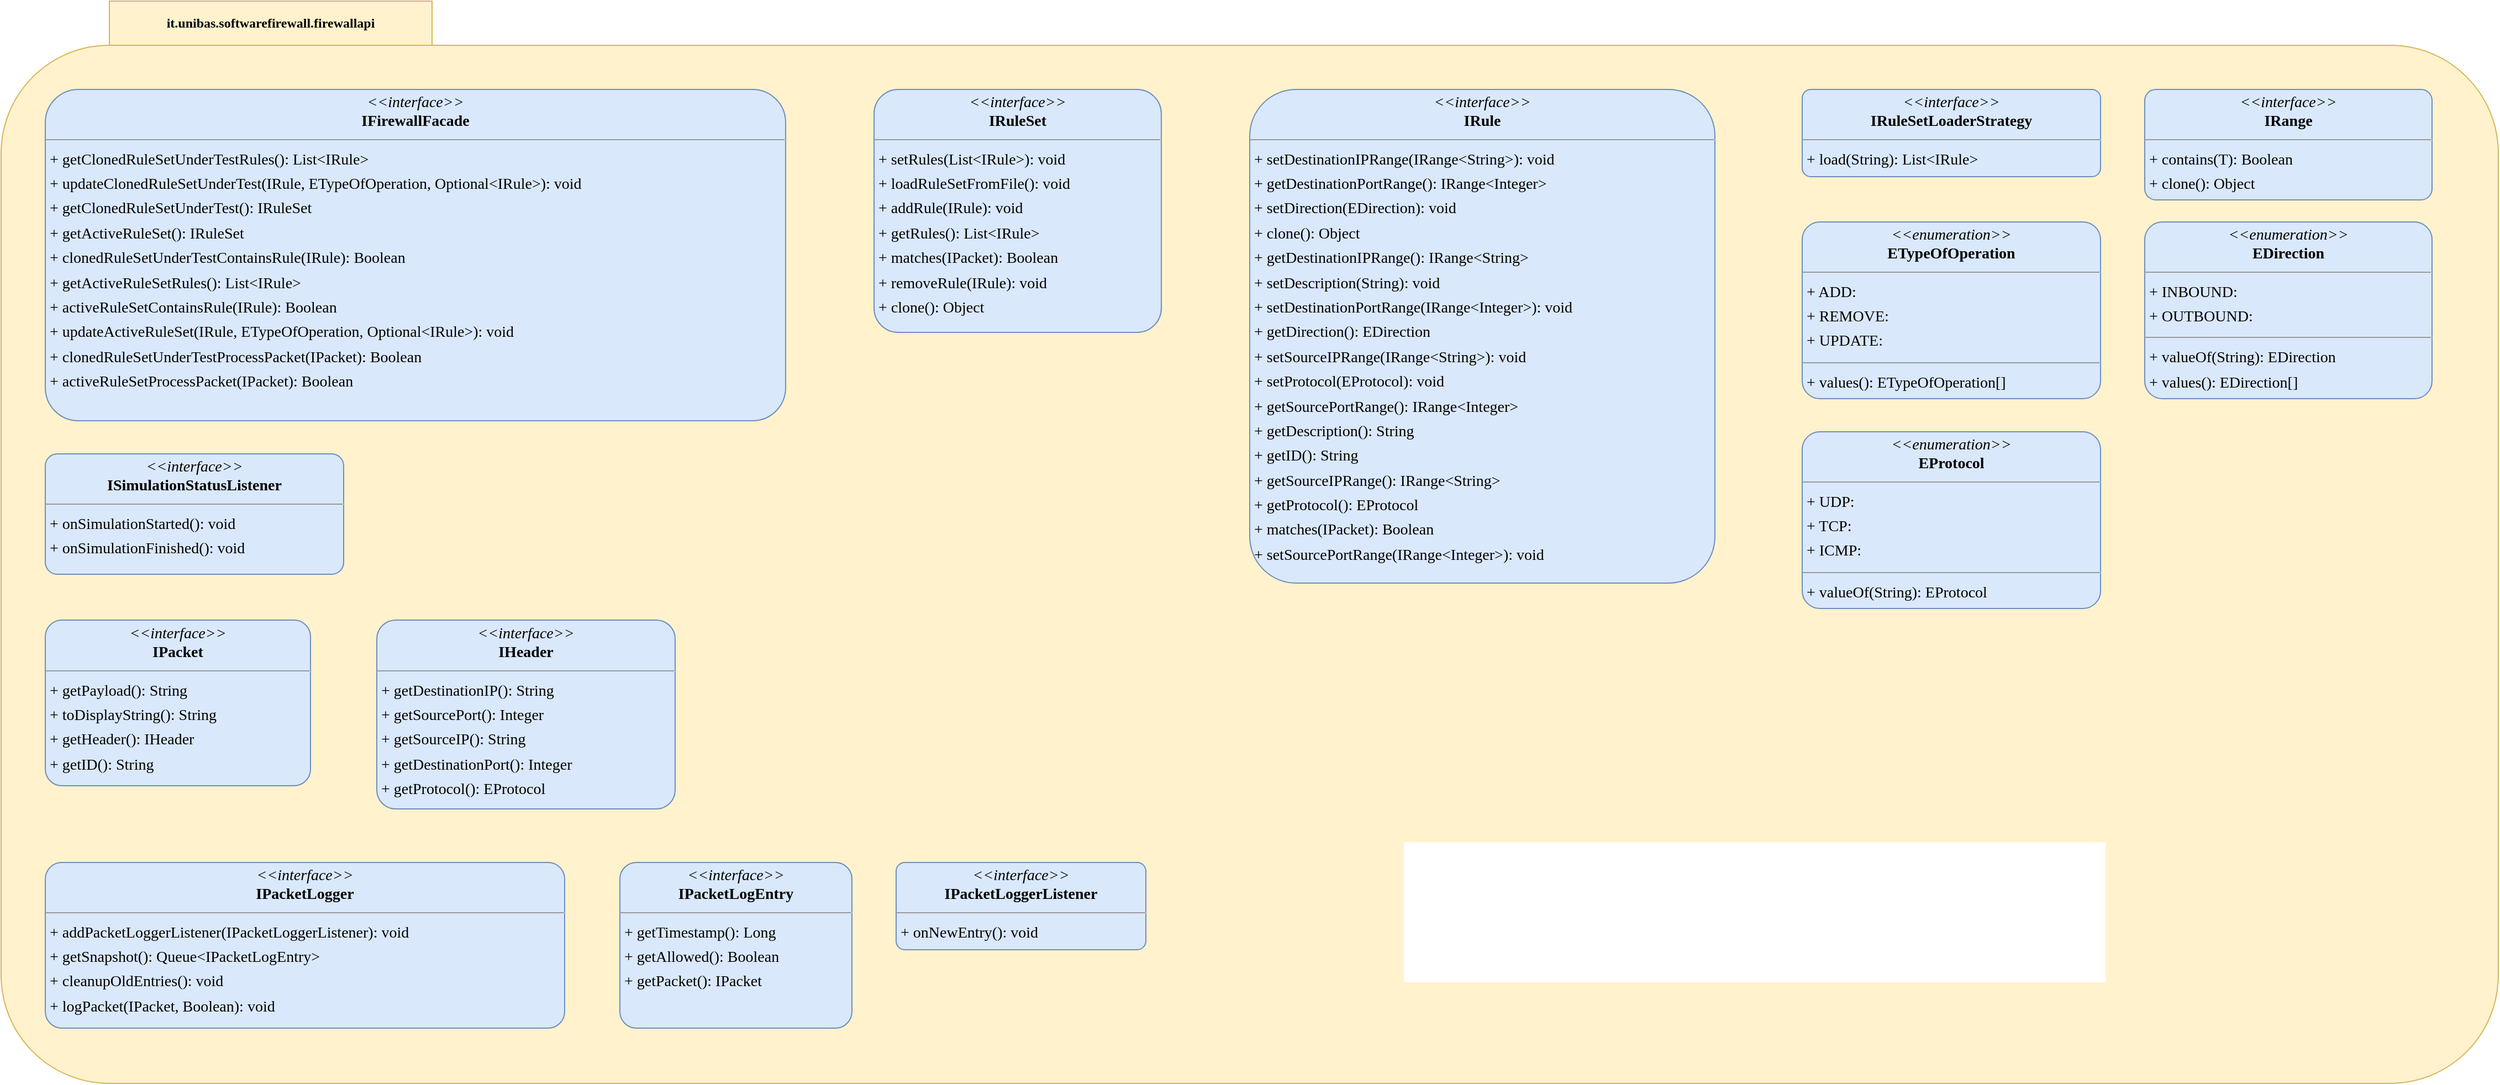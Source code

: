 <mxfile version="27.0.9">
  <diagram id="IjTwH-Po86_Vqoa0VxKK" name="Page-1">
    <mxGraphModel dx="2831" dy="2224" grid="1" gridSize="10" guides="1" tooltips="1" connect="1" arrows="1" fold="1" page="0" pageScale="1" pageWidth="827" pageHeight="1169" background="none" math="0" shadow="0">
      <root>
        <mxCell id="0" />
        <mxCell id="1" parent="0" />
        <mxCell id="Y7qKBM2O2GGH0q0RzG9P-3" value="&lt;font&gt;it.unibas.softwarefirewall.firewallapi&lt;/font&gt;" style="shape=folder;fontStyle=1;tabWidth=390;tabHeight=40;tabPosition=left;html=1;boundedLbl=1;labelInHeader=1;container=1;collapsible=0;recursiveResize=0;whiteSpace=wrap;rounded=1;shadow=0;fillColor=#fff2cc;strokeColor=#d6b656;fontFamily=Jetbrains Mono;" vertex="1" parent="1">
          <mxGeometry x="-170" y="-640" width="2260" height="980" as="geometry" />
        </mxCell>
        <mxCell id="node1" value="&lt;p style=&quot;margin:0px;margin-top:4px;text-align:center;&quot;&gt;&lt;i&gt;&amp;lt;&amp;lt;interface&amp;gt;&amp;gt;&lt;/i&gt;&lt;br&gt;&lt;b&gt;IFirewallFacade&lt;/b&gt;&lt;/p&gt;&lt;hr size=&quot;1&quot;&gt;&lt;p style=&quot;margin:0 0 0 4px;line-height:1.6;&quot;&gt;+ getClonedRuleSetUnderTestRules(): List&amp;lt;IRule&amp;gt;&lt;br&gt;+ updateClonedRuleSetUnderTest(IRule, ETypeOfOperation, Optional&amp;lt;IRule&amp;gt;): void&lt;br&gt;+ getClonedRuleSetUnderTest(): IRuleSet&lt;br&gt;+ getActiveRuleSet(): IRuleSet&lt;br&gt;+ clonedRuleSetUnderTestContainsRule(IRule): Boolean&lt;br&gt;+ getActiveRuleSetRules(): List&amp;lt;IRule&amp;gt;&lt;br&gt;+ activeRuleSetContainsRule(IRule): Boolean&lt;br&gt;+ updateActiveRuleSet(IRule, ETypeOfOperation, Optional&amp;lt;IRule&amp;gt;): void&lt;br&gt;+ clonedRuleSetUnderTestProcessPacket(IPacket): Boolean&lt;br&gt;+ activeRuleSetProcessPacket(IPacket): Boolean&lt;/p&gt;" style="verticalAlign=top;align=left;overflow=fill;fontSize=14;fontFamily=Jetbrains Mono;html=1;rounded=1;shadow=0;comic=0;labelBackgroundColor=none;strokeWidth=1;fillColor=#dae8fc;strokeColor=#6c8ebf;arcSize=10;" parent="Y7qKBM2O2GGH0q0RzG9P-3" vertex="1">
          <mxGeometry x="40" y="80" width="670" height="300" as="geometry" />
        </mxCell>
        <mxCell id="node7" value="&lt;p style=&quot;margin:0px;margin-top:4px;text-align:center;&quot;&gt;&lt;i&gt;&amp;lt;&amp;lt;interface&amp;gt;&amp;gt;&lt;/i&gt;&lt;br/&gt;&lt;b&gt;IRuleSet&lt;/b&gt;&lt;/p&gt;&lt;hr size=&quot;1&quot;/&gt;&lt;p style=&quot;margin:0 0 0 4px;line-height:1.6;&quot;&gt;+ setRules(List&amp;lt;IRule&amp;gt;): void&lt;br/&gt;+ loadRuleSetFromFile(): void&lt;br/&gt;+ addRule(IRule): void&lt;br/&gt;+ getRules(): List&amp;lt;IRule&amp;gt;&lt;br/&gt;+ matches(IPacket): Boolean&lt;br/&gt;+ removeRule(IRule): void&lt;br/&gt;+ clone(): Object&lt;/p&gt;" style="verticalAlign=top;align=left;overflow=fill;fontSize=14;fontFamily=Jetbrains Mono;html=1;rounded=1;shadow=0;comic=0;labelBackgroundColor=none;strokeWidth=1;strokeColor=#6c8ebf;arcSize=10;fontColor=default;fillColor=#dae8fc;" parent="Y7qKBM2O2GGH0q0RzG9P-3" vertex="1">
          <mxGeometry x="790" y="80" width="260" height="220" as="geometry" />
        </mxCell>
        <mxCell id="node8" value="&lt;p style=&quot;margin:0px;margin-top:4px;text-align:center;&quot;&gt;&lt;i&gt;&amp;lt;&amp;lt;interface&amp;gt;&amp;gt;&lt;/i&gt;&lt;br&gt;&lt;b&gt;IRule&lt;/b&gt;&lt;/p&gt;&lt;hr size=&quot;1&quot;&gt;&lt;p style=&quot;margin:0 0 0 4px;line-height:1.6;&quot;&gt;+ setDestinationIPRange(IRange&amp;lt;String&amp;gt;): void&lt;br&gt;+ getDestinationPortRange(): IRange&amp;lt;Integer&amp;gt;&lt;br&gt;+ setDirection(EDirection): void&lt;br&gt;+ clone(): Object&lt;br&gt;+ getDestinationIPRange(): IRange&amp;lt;String&amp;gt;&lt;br&gt;+ setDescription(String): void&lt;br&gt;+ setDestinationPortRange(IRange&amp;lt;Integer&amp;gt;): void&lt;br&gt;+ getDirection(): EDirection&lt;br&gt;+ setSourceIPRange(IRange&amp;lt;String&amp;gt;): void&lt;br&gt;+ setProtocol(EProtocol): void&lt;br&gt;+ getSourcePortRange(): IRange&amp;lt;Integer&amp;gt;&lt;br&gt;+ getDescription(): String&lt;br&gt;+ getID(): String&lt;br&gt;+ getSourceIPRange(): IRange&amp;lt;String&amp;gt;&lt;br&gt;+ getProtocol(): EProtocol&lt;br&gt;+ matches(IPacket): Boolean&lt;br&gt;+ setSourcePortRange(IRange&amp;lt;Integer&amp;gt;): void&lt;/p&gt;" style="verticalAlign=top;align=left;overflow=fill;fontSize=14;fontFamily=Jetbrains Mono;html=1;rounded=1;shadow=0;comic=0;labelBackgroundColor=none;strokeWidth=1;strokeColor=#6c8ebf;arcSize=10;fontColor=default;fillColor=#dae8fc;" parent="Y7qKBM2O2GGH0q0RzG9P-3" vertex="1">
          <mxGeometry x="1130" y="80" width="421" height="447" as="geometry" />
        </mxCell>
        <mxCell id="node5" value="&lt;p style=&quot;margin:0px;margin-top:4px;text-align:center;&quot;&gt;&lt;i&gt;&amp;lt;&amp;lt;interface&amp;gt;&amp;gt;&lt;/i&gt;&lt;br/&gt;&lt;b&gt;IRuleSetLoaderStrategy&lt;/b&gt;&lt;/p&gt;&lt;hr size=&quot;1&quot;/&gt;&lt;p style=&quot;margin:0 0 0 4px;line-height:1.6;&quot;&gt;+ load(String): List&amp;lt;IRule&amp;gt;&lt;/p&gt;" style="verticalAlign=top;align=left;overflow=fill;fontSize=14;fontFamily=Jetbrains Mono;html=1;rounded=1;shadow=0;comic=0;labelBackgroundColor=none;strokeWidth=1;strokeColor=#6c8ebf;arcSize=10;fontColor=default;fillColor=#dae8fc;" parent="Y7qKBM2O2GGH0q0RzG9P-3" vertex="1">
          <mxGeometry x="1630" y="80" width="270" height="79" as="geometry" />
        </mxCell>
        <mxCell id="node10" value="&lt;p style=&quot;margin:0px;margin-top:4px;text-align:center;&quot;&gt;&lt;i&gt;&amp;lt;&amp;lt;enumeration&amp;gt;&amp;gt;&lt;/i&gt;&lt;br/&gt;&lt;b&gt;ETypeOfOperation&lt;/b&gt;&lt;/p&gt;&lt;hr size=&quot;1&quot;/&gt;&lt;p style=&quot;margin:0 0 0 4px;line-height:1.6;&quot;&gt;+ ADD: &lt;br/&gt;+ REMOVE: &lt;br/&gt;+ UPDATE: &lt;/p&gt;&lt;hr size=&quot;1&quot;/&gt;&lt;p style=&quot;margin:0 0 0 4px;line-height:1.6;&quot;&gt;+ values(): ETypeOfOperation[]&lt;br/&gt;+ valueOf(String): ETypeOfOperation&lt;/p&gt;" style="verticalAlign=top;align=left;overflow=fill;fontSize=14;fontFamily=Jetbrains Mono;html=1;rounded=1;shadow=0;comic=0;labelBackgroundColor=none;strokeWidth=1;strokeColor=#6c8ebf;arcSize=10;fontColor=default;fillColor=#dae8fc;" parent="Y7qKBM2O2GGH0q0RzG9P-3" vertex="1">
          <mxGeometry x="1630" y="200" width="270" height="160" as="geometry" />
        </mxCell>
        <mxCell id="node4" value="&lt;p style=&quot;margin:0px;margin-top:4px;text-align:center;&quot;&gt;&lt;i&gt;&amp;lt;&amp;lt;enumeration&amp;gt;&amp;gt;&lt;/i&gt;&lt;br/&gt;&lt;b&gt;EProtocol&lt;/b&gt;&lt;/p&gt;&lt;hr size=&quot;1&quot;/&gt;&lt;p style=&quot;margin:0 0 0 4px;line-height:1.6;&quot;&gt;+ UDP: &lt;br/&gt;+ TCP: &lt;br/&gt;+ ICMP: &lt;/p&gt;&lt;hr size=&quot;1&quot;/&gt;&lt;p style=&quot;margin:0 0 0 4px;line-height:1.6;&quot;&gt;+ valueOf(String): EProtocol&lt;br/&gt;+ values(): EProtocol[]&lt;/p&gt;" style="verticalAlign=top;align=left;overflow=fill;fontSize=14;fontFamily=Jetbrains Mono;html=1;rounded=1;shadow=0;comic=0;labelBackgroundColor=none;strokeWidth=1;strokeColor=#6c8ebf;arcSize=10;fontColor=default;fillColor=#dae8fc;" parent="Y7qKBM2O2GGH0q0RzG9P-3" vertex="1">
          <mxGeometry x="1630" y="390" width="270" height="160" as="geometry" />
        </mxCell>
        <mxCell id="node12" value="&lt;p style=&quot;margin:0px;margin-top:4px;text-align:center;&quot;&gt;&lt;i&gt;&amp;lt;&amp;lt;enumeration&amp;gt;&amp;gt;&lt;/i&gt;&lt;br/&gt;&lt;b&gt;EDirection&lt;/b&gt;&lt;/p&gt;&lt;hr size=&quot;1&quot;/&gt;&lt;p style=&quot;margin:0 0 0 4px;line-height:1.6;&quot;&gt;+ INBOUND: &lt;br/&gt;+ OUTBOUND: &lt;/p&gt;&lt;hr size=&quot;1&quot;/&gt;&lt;p style=&quot;margin:0 0 0 4px;line-height:1.6;&quot;&gt;+ valueOf(String): EDirection&lt;br/&gt;+ values(): EDirection[]&lt;/p&gt;" style="verticalAlign=top;align=left;overflow=fill;fontSize=14;fontFamily=Jetbrains Mono;html=1;rounded=1;shadow=0;comic=0;labelBackgroundColor=none;strokeWidth=1;strokeColor=#6c8ebf;arcSize=10;fontColor=default;fillColor=#dae8fc;" parent="Y7qKBM2O2GGH0q0RzG9P-3" vertex="1">
          <mxGeometry x="1940" y="200" width="260" height="160" as="geometry" />
        </mxCell>
        <mxCell id="node0" value="&lt;p style=&quot;margin:0px;margin-top:4px;text-align:center;&quot;&gt;&lt;i&gt;&amp;lt;&amp;lt;interface&amp;gt;&amp;gt;&lt;/i&gt;&lt;br/&gt;&lt;b&gt;IPacket&lt;/b&gt;&lt;/p&gt;&lt;hr size=&quot;1&quot;/&gt;&lt;p style=&quot;margin:0 0 0 4px;line-height:1.6;&quot;&gt;+ getPayload(): String&lt;br/&gt;+ toDisplayString(): String&lt;br/&gt;+ getHeader(): IHeader&lt;br/&gt;+ getID(): String&lt;/p&gt;" style="verticalAlign=top;align=left;overflow=fill;fontSize=14;fontFamily=Jetbrains Mono;html=1;rounded=1;shadow=0;comic=0;labelBackgroundColor=none;strokeWidth=1;strokeColor=#6c8ebf;arcSize=10;fontColor=default;fillColor=#dae8fc;" parent="Y7qKBM2O2GGH0q0RzG9P-3" vertex="1">
          <mxGeometry x="40" y="560.5" width="240" height="150" as="geometry" />
        </mxCell>
        <mxCell id="node3" value="&lt;p style=&quot;margin:0px;margin-top:4px;text-align:center;&quot;&gt;&lt;i&gt;&amp;lt;&amp;lt;interface&amp;gt;&amp;gt;&lt;/i&gt;&lt;br/&gt;&lt;b&gt;IHeader&lt;/b&gt;&lt;/p&gt;&lt;hr size=&quot;1&quot;/&gt;&lt;p style=&quot;margin:0 0 0 4px;line-height:1.6;&quot;&gt;+ getDestinationIP(): String&lt;br/&gt;+ getSourcePort(): Integer&lt;br/&gt;+ getSourceIP(): String&lt;br/&gt;+ getDestinationPort(): Integer&lt;br/&gt;+ getProtocol(): EProtocol&lt;/p&gt;" style="verticalAlign=top;align=left;overflow=fill;fontSize=14;fontFamily=Jetbrains Mono;html=1;rounded=1;shadow=0;comic=0;labelBackgroundColor=none;strokeWidth=1;strokeColor=#6c8ebf;arcSize=10;fontColor=default;fillColor=#dae8fc;" parent="Y7qKBM2O2GGH0q0RzG9P-3" vertex="1">
          <mxGeometry x="340" y="560.5" width="270" height="171" as="geometry" />
        </mxCell>
        <mxCell id="node13" value="&lt;p style=&quot;margin:0px;margin-top:4px;text-align:center;&quot;&gt;&lt;i&gt;&amp;lt;&amp;lt;interface&amp;gt;&amp;gt;&lt;/i&gt;&lt;br/&gt;&lt;b&gt;IRange&lt;T&gt;&lt;/b&gt;&lt;/p&gt;&lt;hr size=&quot;1&quot;/&gt;&lt;p style=&quot;margin:0 0 0 4px;line-height:1.6;&quot;&gt;+ contains(T): Boolean&lt;br/&gt;+ clone(): Object&lt;/p&gt;" style="verticalAlign=top;align=left;overflow=fill;fontSize=14;fontFamily=Jetbrains Mono;html=1;rounded=1;shadow=0;comic=0;labelBackgroundColor=none;strokeWidth=1;strokeColor=#6c8ebf;arcSize=10;fontColor=default;fillColor=#dae8fc;" parent="Y7qKBM2O2GGH0q0RzG9P-3" vertex="1">
          <mxGeometry x="1940" y="80" width="260" height="100" as="geometry" />
        </mxCell>
        <mxCell id="node2" value="&lt;p style=&quot;margin:0px;margin-top:4px;text-align:center;&quot;&gt;&lt;i&gt;&amp;lt;&amp;lt;interface&amp;gt;&amp;gt;&lt;/i&gt;&lt;br/&gt;&lt;b&gt;IPacketLogger&lt;/b&gt;&lt;/p&gt;&lt;hr size=&quot;1&quot;/&gt;&lt;p style=&quot;margin:0 0 0 4px;line-height:1.6;&quot;&gt;+ addPacketLoggerListener(IPacketLoggerListener): void&lt;br/&gt;+ getSnapshot(): Queue&amp;lt;IPacketLogEntry&amp;gt;&lt;br/&gt;+ cleanupOldEntries(): void&lt;br/&gt;+ logPacket(IPacket, Boolean): void&lt;/p&gt;" style="verticalAlign=top;align=left;overflow=fill;fontSize=14;fontFamily=Jetbrains Mono;html=1;rounded=1;shadow=0;comic=0;labelBackgroundColor=none;strokeWidth=1;strokeColor=#6c8ebf;arcSize=10;fontColor=default;fillColor=#dae8fc;" parent="Y7qKBM2O2GGH0q0RzG9P-3" vertex="1">
          <mxGeometry x="40" y="780" width="470" height="150" as="geometry" />
        </mxCell>
        <mxCell id="node11" value="&lt;p style=&quot;margin:0px;margin-top:4px;text-align:center;&quot;&gt;&lt;i&gt;&amp;lt;&amp;lt;interface&amp;gt;&amp;gt;&lt;/i&gt;&lt;br/&gt;&lt;b&gt;IPacketLogEntry&lt;/b&gt;&lt;/p&gt;&lt;hr size=&quot;1&quot;/&gt;&lt;p style=&quot;margin:0 0 0 4px;line-height:1.6;&quot;&gt;+ getTimestamp(): Long&lt;br/&gt;+ getAllowed(): Boolean&lt;br/&gt;+ getPacket(): IPacket&lt;/p&gt;" style="verticalAlign=top;align=left;overflow=fill;fontSize=14;fontFamily=Jetbrains Mono;html=1;rounded=1;shadow=0;comic=0;labelBackgroundColor=none;strokeWidth=1;strokeColor=#6c8ebf;arcSize=10;fontColor=default;fillColor=#dae8fc;" parent="Y7qKBM2O2GGH0q0RzG9P-3" vertex="1">
          <mxGeometry x="560" y="780" width="210" height="150" as="geometry" />
        </mxCell>
        <mxCell id="node6" value="&lt;p style=&quot;margin:0px;margin-top:4px;text-align:center;&quot;&gt;&lt;i&gt;&amp;lt;&amp;lt;interface&amp;gt;&amp;gt;&lt;/i&gt;&lt;br/&gt;&lt;b&gt;IPacketLoggerListener&lt;/b&gt;&lt;/p&gt;&lt;hr size=&quot;1&quot;/&gt;&lt;p style=&quot;margin:0 0 0 4px;line-height:1.6;&quot;&gt;+ onNewEntry(): void&lt;/p&gt;" style="verticalAlign=top;align=left;overflow=fill;fontSize=14;fontFamily=Jetbrains Mono;html=1;rounded=1;shadow=0;comic=0;labelBackgroundColor=none;strokeWidth=1;strokeColor=#6c8ebf;arcSize=10;fontColor=default;fillColor=#dae8fc;" parent="Y7qKBM2O2GGH0q0RzG9P-3" vertex="1">
          <mxGeometry x="810" y="780" width="226" height="79" as="geometry" />
        </mxCell>
        <mxCell id="node9" value="&lt;p style=&quot;margin:0px;margin-top:4px;text-align:center;&quot;&gt;&lt;i&gt;&amp;lt;&amp;lt;interface&amp;gt;&amp;gt;&lt;/i&gt;&lt;br/&gt;&lt;b&gt;ISimulationStatusListener&lt;/b&gt;&lt;/p&gt;&lt;hr size=&quot;1&quot;/&gt;&lt;p style=&quot;margin:0 0 0 4px;line-height:1.6;&quot;&gt;+ onSimulationStarted(): void&lt;br/&gt;+ onSimulationFinished(): void&lt;/p&gt;" style="verticalAlign=top;align=left;overflow=fill;fontSize=14;fontFamily=Jetbrains Mono;html=1;rounded=1;shadow=0;comic=0;labelBackgroundColor=none;strokeWidth=1;strokeColor=#6c8ebf;arcSize=10;fontColor=default;fillColor=#dae8fc;" parent="Y7qKBM2O2GGH0q0RzG9P-3" vertex="1">
          <mxGeometry x="40" y="410" width="270" height="109" as="geometry" />
        </mxCell>
      </root>
    </mxGraphModel>
  </diagram>
</mxfile>
